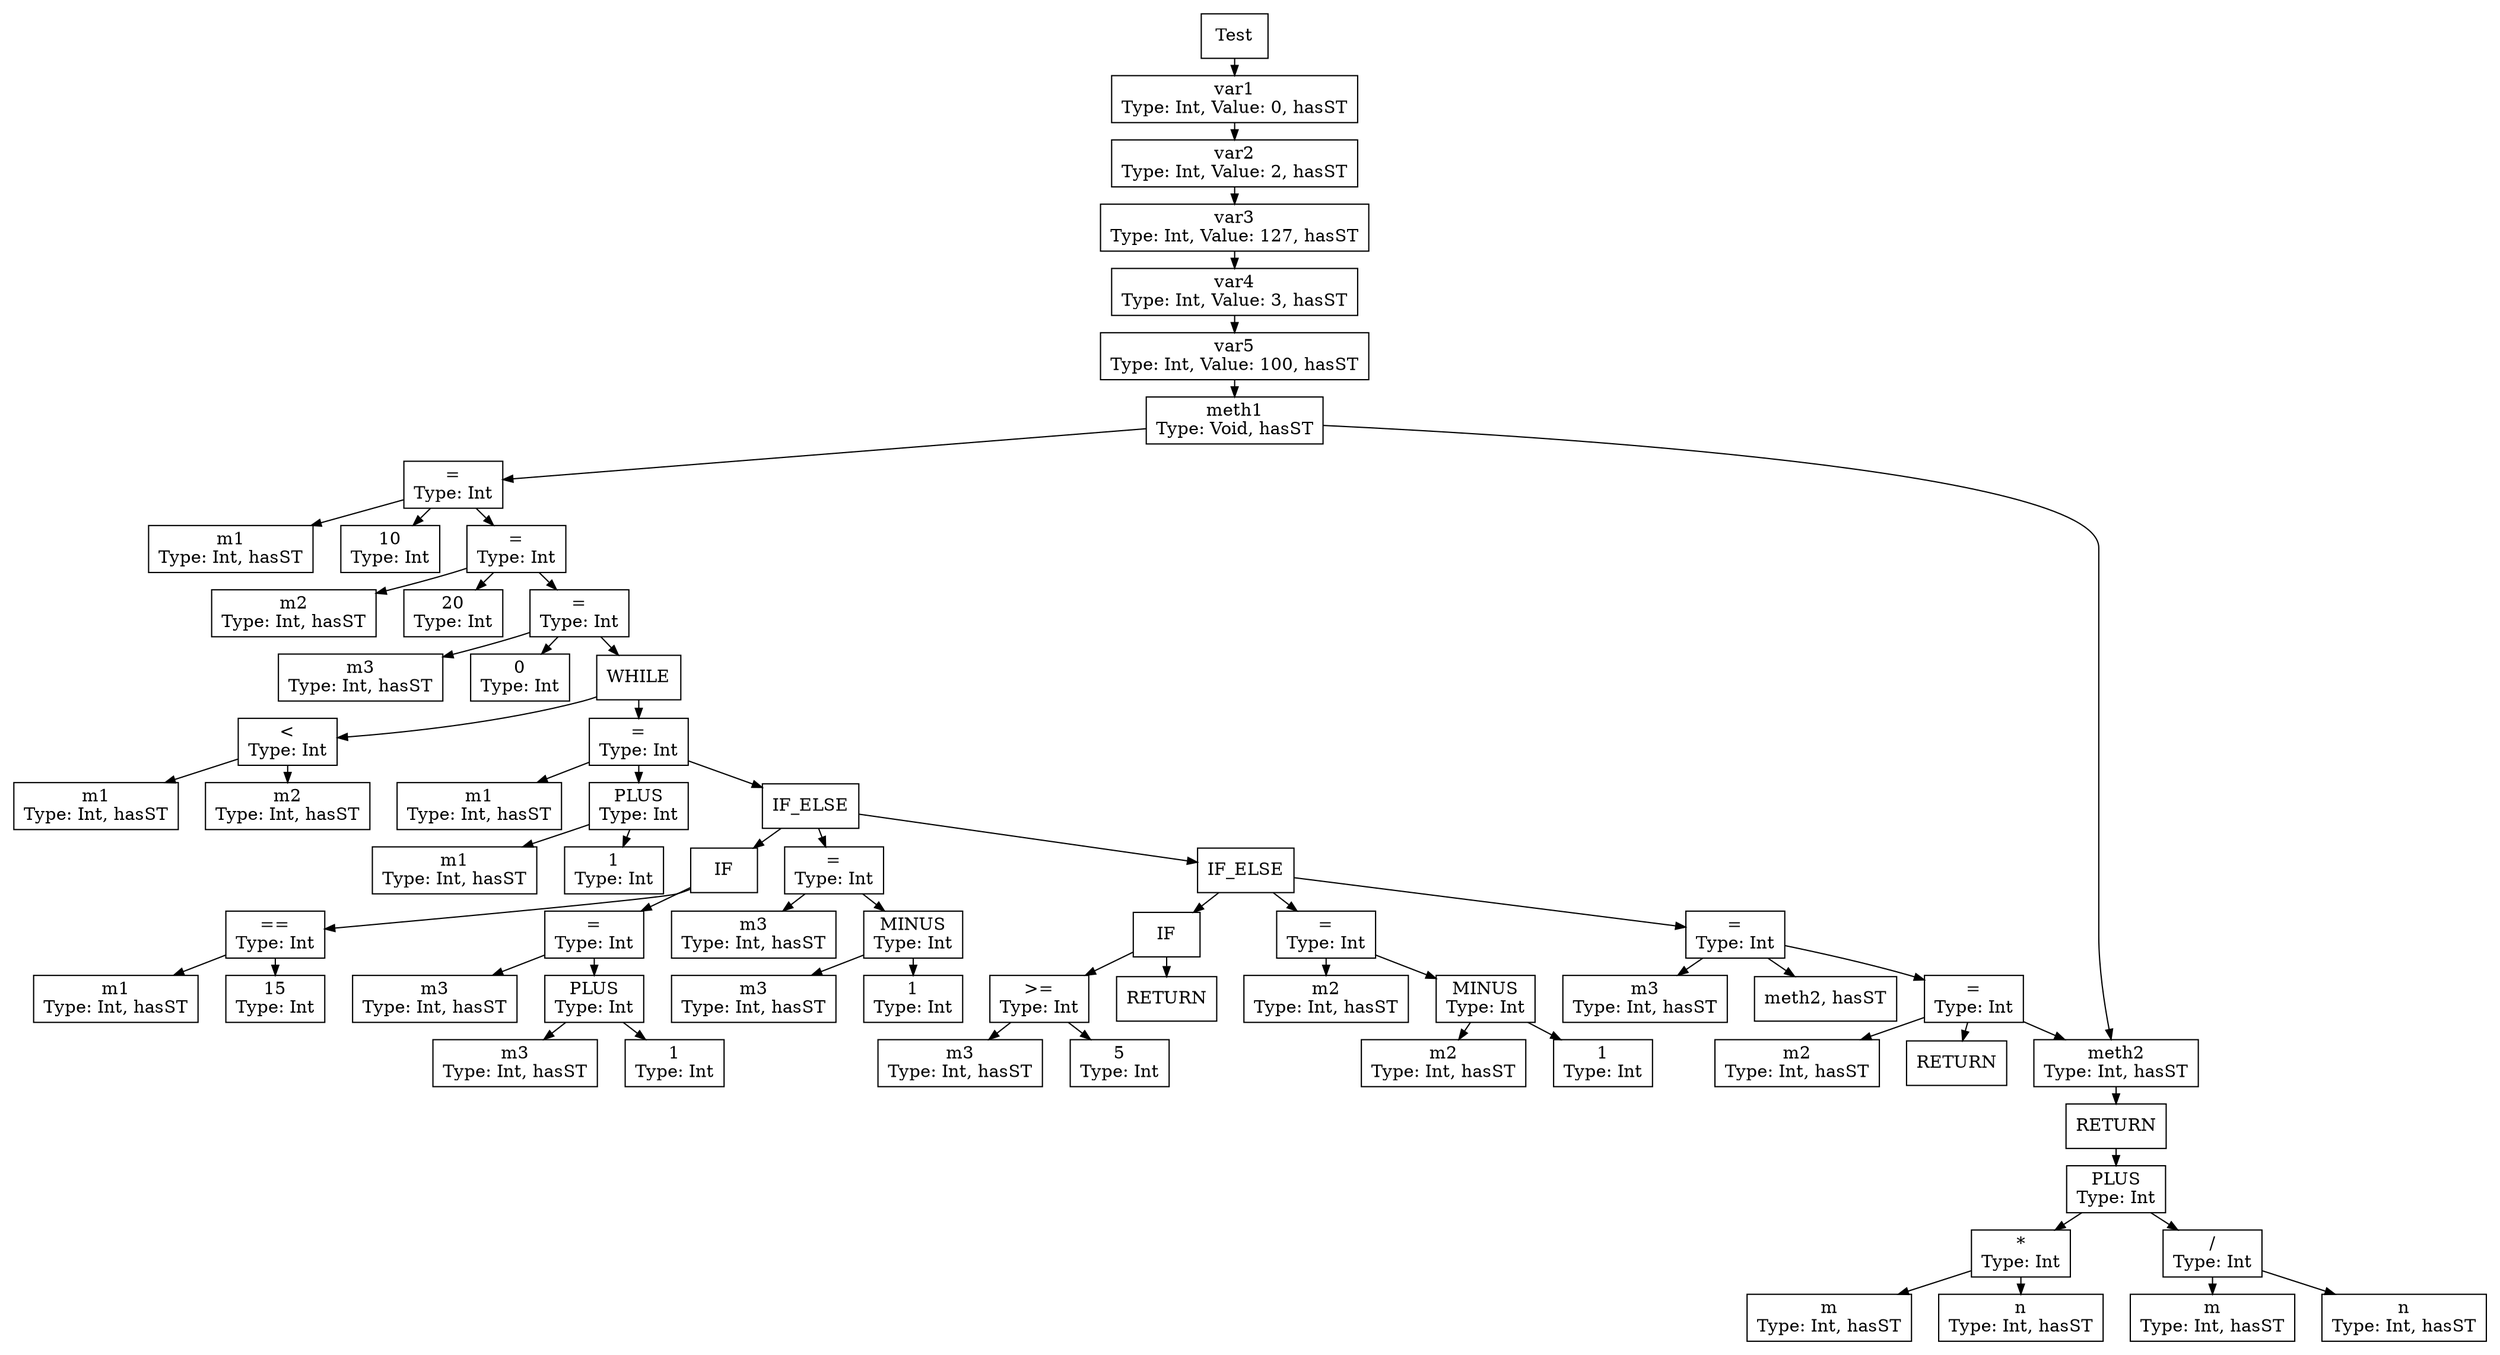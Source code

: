 digraph D {
graph [ dpi = 150 ]
nodesep=0.3;
ranksep=0.2;
margin=0.1;
node [shape=box];
edge [arrowsize=0.8];

Test [label="Test"];
Test -> var1;
var1 [label="var1\nType: Int, Value: 0, hasST"];
var1 -> var2;
var2 [label="var2\nType: Int, Value: 2, hasST"];
var2 -> var3;
var3 [label="var3\nType: Int, Value: 127, hasST"];
var3 -> var4;
var4 [label="var4\nType: Int, Value: 3, hasST"];
var4 -> var5;
var5 [label="var5\nType: Int, Value: 100, hasST"];
var5 -> meth1_0;
meth1_0 [label="meth1\nType: Void, hasST"];
meth1_0 -> ASSIGN_5;
ASSIGN_5 [label="=\nType: Int"];
ASSIGN_5 -> m1_0;
m1_0 [label="m1\nType: Int, hasST"];
ASSIGN_5 -> N10_5;
N10_5 [label="10\nType: Int"];
ASSIGN_5 -> ASSIGN_6;
ASSIGN_6 [label="=\nType: Int"];
ASSIGN_6 -> m2_1;
m2_1 [label="m2\nType: Int, hasST"];
ASSIGN_6 -> N20_6;
N20_6 [label="20\nType: Int"];
ASSIGN_6 -> ASSIGN_7;
ASSIGN_7 [label="=\nType: Int"];
ASSIGN_7 -> m3_2;
m3_2 [label="m3\nType: Int, hasST"];
ASSIGN_7 -> N0_7;
N0_7 [label="0\nType: Int"];
ASSIGN_7 -> WHILE_0;
WHILE_0 [label="WHILE"];
WHILE_0 -> LTHAN0;
LTHAN0 [label="<\nType: Int"];
LTHAN0 -> m1_3;
m1_3 [label="m1\nType: Int, hasST"];
LTHAN0 -> m2_4;
m2_4 [label="m2\nType: Int, hasST"];
WHILE_0 -> ASSIGN_8;
ASSIGN_8 [label="=\nType: Int"];
ASSIGN_8 -> m1_5;
m1_5 [label="m1\nType: Int, hasST"];
ASSIGN_8 -> PLUS_0;
PLUS_0 [label="PLUS\nType: Int"];
PLUS_0 -> m1_6;
m1_6 [label="m1\nType: Int, hasST"];
PLUS_0 -> N1_8;
N1_8 [label="1\nType: Int"];
ASSIGN_8 -> IF_ELSE_0;
IF_ELSE_0 [label="IF_ELSE"];
IF_ELSE_0 -> IF_0;
IF_0 [label="IF"];
IF_0 -> EQUALS1;
EQUALS1 [label="==\nType: Int"];
EQUALS1 -> m1_7;
m1_7 [label="m1\nType: Int, hasST"];
EQUALS1 -> N15_9;
N15_9 [label="15\nType: Int"];
IF_0 -> ASSIGN_9;
ASSIGN_9 [label="=\nType: Int"];
ASSIGN_9 -> m3_8;
m3_8 [label="m3\nType: Int, hasST"];
ASSIGN_9 -> PLUS_1;
PLUS_1 [label="PLUS\nType: Int"];
PLUS_1 -> m3_9;
m3_9 [label="m3\nType: Int, hasST"];
PLUS_1 -> N1_10;
N1_10 [label="1\nType: Int"];
IF_ELSE_0 -> ASSIGN_10;
ASSIGN_10 [label="=\nType: Int"];
ASSIGN_10 -> m3_10;
m3_10 [label="m3\nType: Int, hasST"];
ASSIGN_10 -> MINUS_2;
MINUS_2 [label="MINUS\nType: Int"];
MINUS_2 -> m3_11;
m3_11 [label="m3\nType: Int, hasST"];
MINUS_2 -> N1_11;
N1_11 [label="1\nType: Int"];
IF_ELSE_0 -> IF_ELSE_1;
IF_ELSE_1 [label="IF_ELSE"];
IF_ELSE_1 -> IF_1;
IF_1 [label="IF"];
IF_1 -> GTHANOR2;
GTHANOR2 [label=">=\nType: Int"];
GTHANOR2 -> m3_12;
m3_12 [label="m3\nType: Int, hasST"];
GTHANOR2 -> N5_12;
N5_12 [label="5\nType: Int"];
IF_1 -> RETURN_0;
RETURN_0 [label="RETURN"];
IF_ELSE_1 -> ASSIGN_11;
ASSIGN_11 [label="=\nType: Int"];
ASSIGN_11 -> m2_13;
m2_13 [label="m2\nType: Int, hasST"];
ASSIGN_11 -> MINUS_3;
MINUS_3 [label="MINUS\nType: Int"];
MINUS_3 -> m2_14;
m2_14 [label="m2\nType: Int, hasST"];
MINUS_3 -> N1_13;
N1_13 [label="1\nType: Int"];
IF_ELSE_1 -> ASSIGN_12;
ASSIGN_12 [label="=\nType: Int"];
ASSIGN_12 -> m3_15;
m3_15 [label="m3\nType: Int, hasST"];
ASSIGN_12 -> meth2_0;
meth2_0 [label="meth2, hasST"];
ASSIGN_12 -> ASSIGN_13;
ASSIGN_13 [label="=\nType: Int"];
ASSIGN_13 -> m2_18;
m2_18 [label="m2\nType: Int, hasST"];
ASSIGN_13 -> meth2_1;
meth2_1 [label="meth2, hasST"];
ASSIGN_13 -> RETURN_1;
RETURN_1 [label="RETURN"];
meth1_0 -> meth2_1;
meth2_1 [label="meth2\nType: Int, hasST"];
meth2_1 -> RETURN_2;
RETURN_2 [label="RETURN"];
RETURN_2 -> PLUS_4;
PLUS_4 [label="PLUS\nType: Int"];
PLUS_4 -> TIMES0;
TIMES0 [label="*\nType: Int"];
TIMES0 -> m_22;
m_22 [label="m\nType: Int, hasST"];
TIMES0 -> n_23;
n_23 [label="n\nType: Int, hasST"];
PLUS_4 -> QUOT1;
QUOT1 [label="/\nType: Int"];
QUOT1 -> m_24;
m_24 [label="m\nType: Int, hasST"];
QUOT1 -> n_25;
n_25 [label="n\nType: Int, hasST"];

}